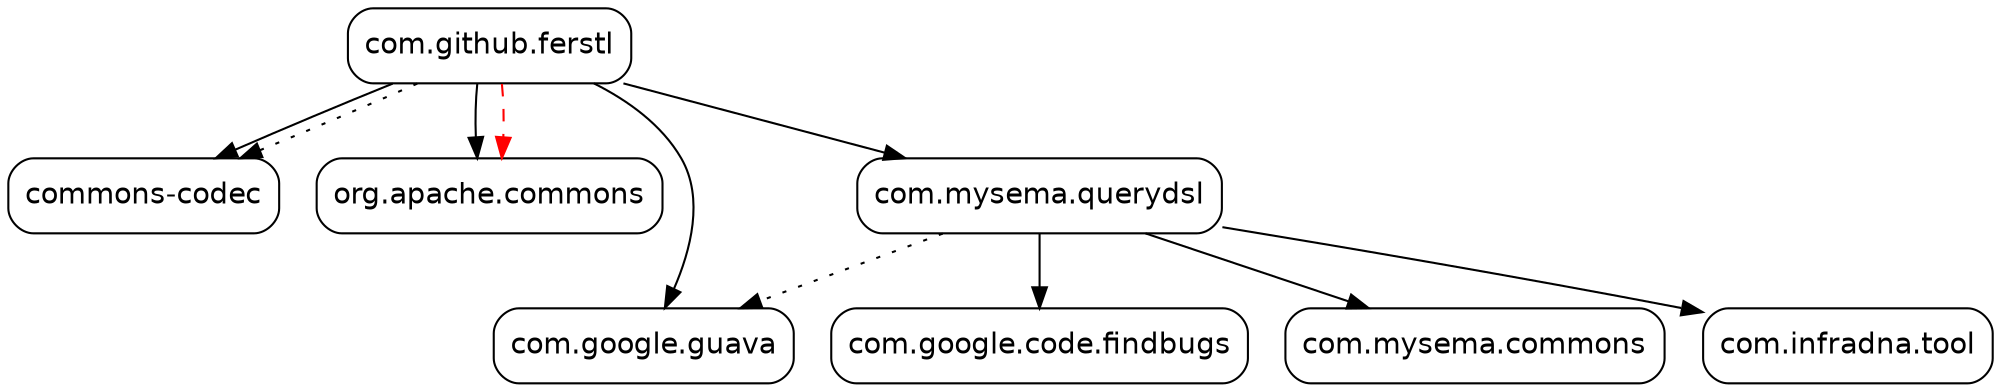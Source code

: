 digraph "module-3" {
  node [shape="box",style="rounded",fontname="Helvetica",fontsize="14"]
  edge [fontsize="10",fontname="Helvetica"]

  // Node Definitions:
  "com.github.ferstl:compile"[label=<<font point-size="14">com.github.ferstl</font>>]
  "commons-codec:compile"[label=<<font point-size="14">commons-codec</font>>]
  "org.apache.commons:compile"[label=<<font point-size="14">org.apache.commons</font>>]
  "com.google.guava:compile"[label=<<font point-size="14">com.google.guava</font>>]
  "com.mysema.querydsl:compile"[label=<<font point-size="14">com.mysema.querydsl</font>>]
  "com.google.code.findbugs:compile"[label=<<font point-size="14">com.google.code.findbugs</font>>]
  "com.mysema.commons:compile"[label=<<font point-size="14">com.mysema.commons</font>>]
  "com.infradna.tool:compile"[label=<<font point-size="14">com.infradna.tool</font>>]

  // Edge Definitions:
  "com.github.ferstl:compile" -> "commons-codec:compile"
  "com.github.ferstl:compile" -> "org.apache.commons:compile"
  "com.github.ferstl:compile" -> "com.google.guava:compile"
  "com.github.ferstl:compile" -> "commons-codec:compile"[style="dotted"]
  "com.github.ferstl:compile" -> "org.apache.commons:compile"[style="dashed",color="red",fontcolor="red"]
  "com.github.ferstl:compile" -> "com.mysema.querydsl:compile"
  "com.mysema.querydsl:compile" -> "com.google.guava:compile"[style="dotted"]
  "com.mysema.querydsl:compile" -> "com.google.code.findbugs:compile"
  "com.mysema.querydsl:compile" -> "com.mysema.commons:compile"
  "com.mysema.querydsl:compile" -> "com.infradna.tool:compile"
}
